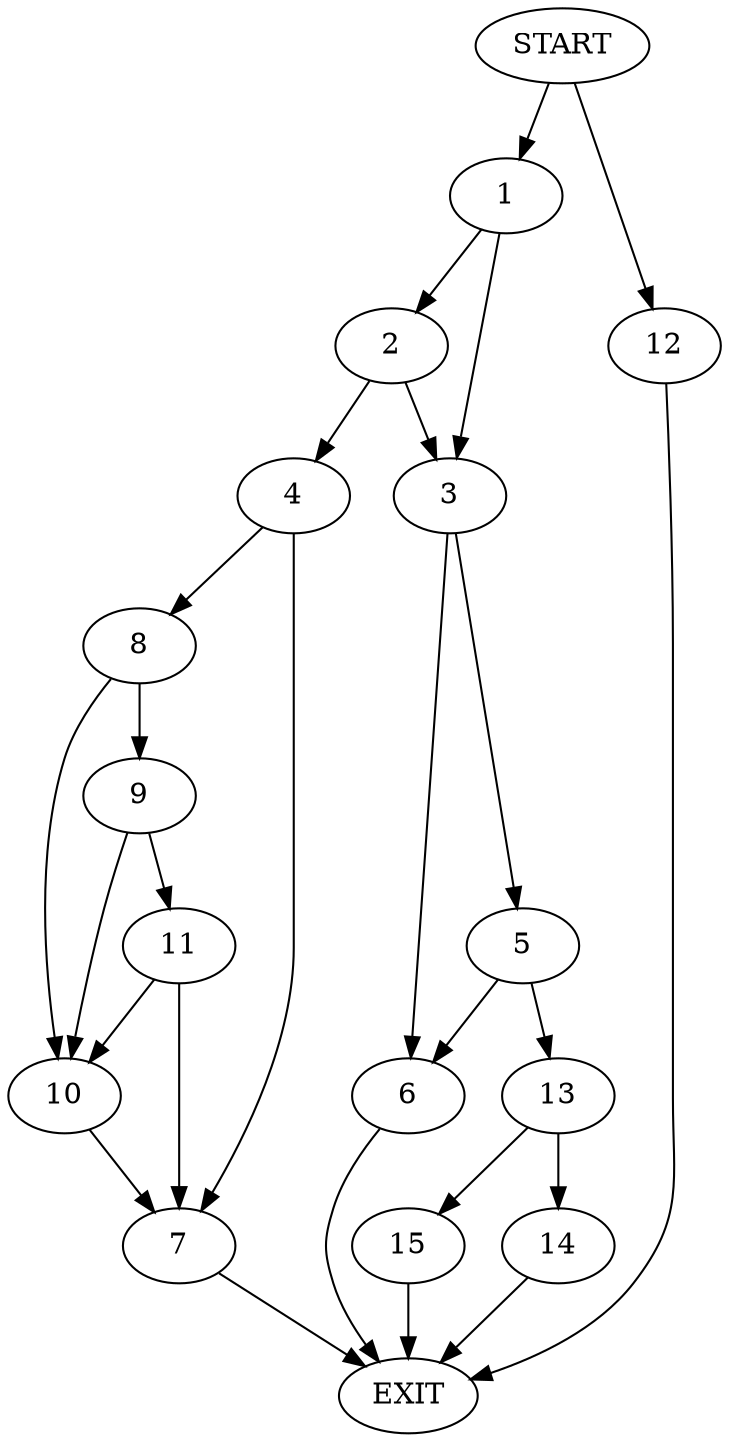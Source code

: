 digraph {
0 [label="START"]
16 [label="EXIT"]
0 -> 1
1 -> 2
1 -> 3
2 -> 4
2 -> 3
3 -> 5
3 -> 6
4 -> 7
4 -> 8
7 -> 16
8 -> 9
8 -> 10
9 -> 10
9 -> 11
10 -> 7
11 -> 7
11 -> 10
0 -> 12
12 -> 16
6 -> 16
5 -> 13
5 -> 6
13 -> 14
13 -> 15
14 -> 16
15 -> 16
}
